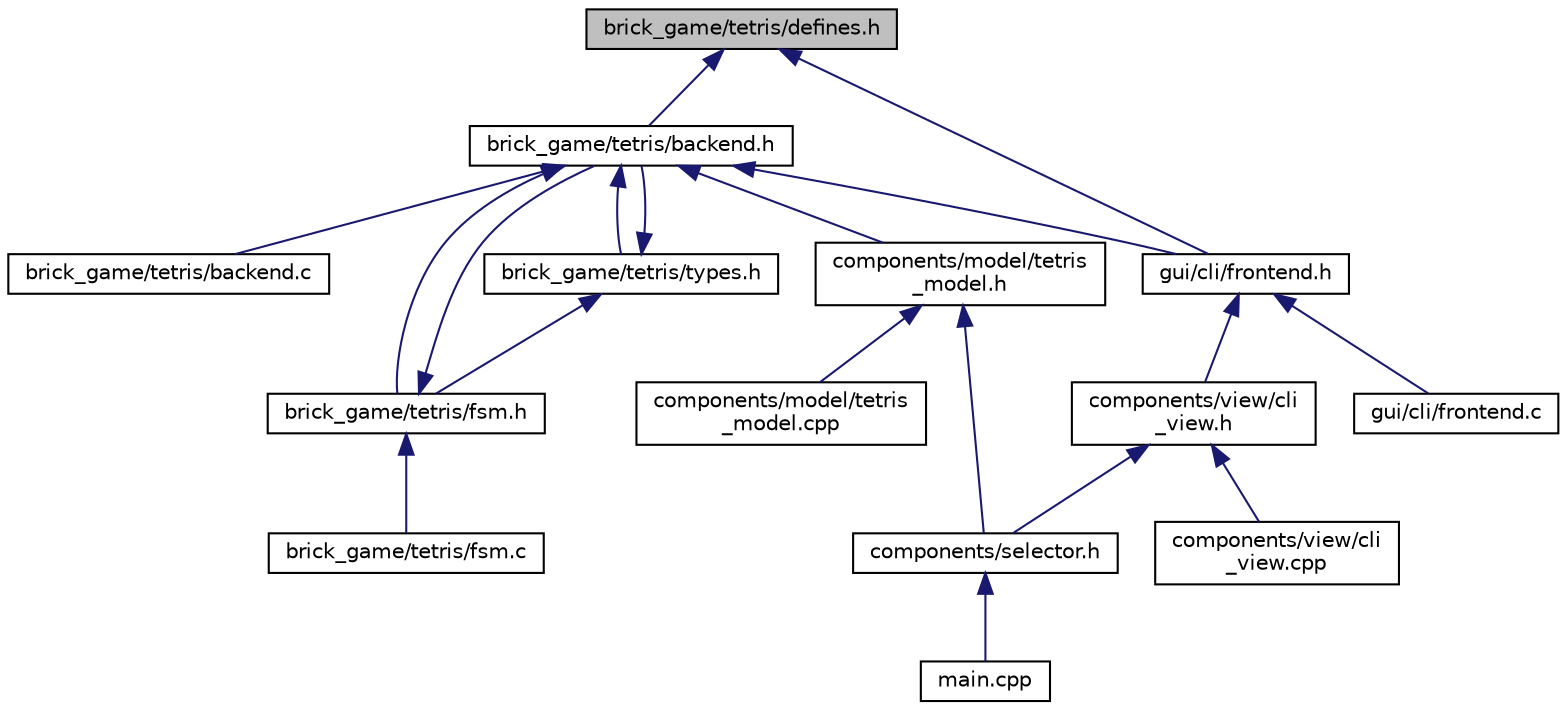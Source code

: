 digraph "brick_game/tetris/defines.h"
{
 // LATEX_PDF_SIZE
  edge [fontname="Helvetica",fontsize="10",labelfontname="Helvetica",labelfontsize="10"];
  node [fontname="Helvetica",fontsize="10",shape=record];
  Node1 [label="brick_game/tetris/defines.h",height=0.2,width=0.4,color="black", fillcolor="grey75", style="filled", fontcolor="black",tooltip="Заголовочный файл с параметрами тетриса."];
  Node1 -> Node2 [dir="back",color="midnightblue",fontsize="10",style="solid",fontname="Helvetica"];
  Node2 [label="brick_game/tetris/backend.h",height=0.2,width=0.4,color="black", fillcolor="white", style="filled",URL="$backend_8h.html",tooltip="Заголовочный файл основных функций тетриса."];
  Node2 -> Node3 [dir="back",color="midnightblue",fontsize="10",style="solid",fontname="Helvetica"];
  Node3 [label="brick_game/tetris/backend.c",height=0.2,width=0.4,color="black", fillcolor="white", style="filled",URL="$backend_8c.html",tooltip="Основные функции работы тетриса."];
  Node2 -> Node4 [dir="back",color="midnightblue",fontsize="10",style="solid",fontname="Helvetica"];
  Node4 [label="brick_game/tetris/fsm.h",height=0.2,width=0.4,color="black", fillcolor="white", style="filled",URL="$fsm_8h.html",tooltip="Заголовочный файл функций конечного автомата тетриса."];
  Node4 -> Node2 [dir="back",color="midnightblue",fontsize="10",style="solid",fontname="Helvetica"];
  Node4 -> Node5 [dir="back",color="midnightblue",fontsize="10",style="solid",fontname="Helvetica"];
  Node5 [label="brick_game/tetris/fsm.c",height=0.2,width=0.4,color="black", fillcolor="white", style="filled",URL="$fsm_8c.html",tooltip="Функции конечного автомата тетриса."];
  Node2 -> Node6 [dir="back",color="midnightblue",fontsize="10",style="solid",fontname="Helvetica"];
  Node6 [label="brick_game/tetris/types.h",height=0.2,width=0.4,color="black", fillcolor="white", style="filled",URL="$tetris_2types_8h.html",tooltip="Заголовочный файл с типами тетриса."];
  Node6 -> Node2 [dir="back",color="midnightblue",fontsize="10",style="solid",fontname="Helvetica"];
  Node6 -> Node4 [dir="back",color="midnightblue",fontsize="10",style="solid",fontname="Helvetica"];
  Node2 -> Node7 [dir="back",color="midnightblue",fontsize="10",style="solid",fontname="Helvetica"];
  Node7 [label="components/model/tetris\l_model.h",height=0.2,width=0.4,color="black", fillcolor="white", style="filled",URL="$tetris__model_8h.html",tooltip="Заголовочный файл класса TetrisModel."];
  Node7 -> Node8 [dir="back",color="midnightblue",fontsize="10",style="solid",fontname="Helvetica"];
  Node8 [label="components/model/tetris\l_model.cpp",height=0.2,width=0.4,color="black", fillcolor="white", style="filled",URL="$tetris__model_8cpp.html",tooltip="Методы класса TetrisModel."];
  Node7 -> Node9 [dir="back",color="midnightblue",fontsize="10",style="solid",fontname="Helvetica"];
  Node9 [label="components/selector.h",height=0.2,width=0.4,color="black", fillcolor="white", style="filled",URL="$selector_8h_source.html",tooltip=" "];
  Node9 -> Node10 [dir="back",color="midnightblue",fontsize="10",style="solid",fontname="Helvetica"];
  Node10 [label="main.cpp",height=0.2,width=0.4,color="black", fillcolor="white", style="filled",URL="$main_8cpp.html",tooltip="Основной файл, запускающий программу."];
  Node2 -> Node11 [dir="back",color="midnightblue",fontsize="10",style="solid",fontname="Helvetica"];
  Node11 [label="gui/cli/frontend.h",height=0.2,width=0.4,color="black", fillcolor="white", style="filled",URL="$frontend_8h.html",tooltip="Заголовочныый файл библиотеки отрисовки интерфейса."];
  Node11 -> Node12 [dir="back",color="midnightblue",fontsize="10",style="solid",fontname="Helvetica"];
  Node12 [label="components/view/cli\l_view.h",height=0.2,width=0.4,color="black", fillcolor="white", style="filled",URL="$cli__view_8h.html",tooltip="Заголовочный файл класса CliView."];
  Node12 -> Node9 [dir="back",color="midnightblue",fontsize="10",style="solid",fontname="Helvetica"];
  Node12 -> Node13 [dir="back",color="midnightblue",fontsize="10",style="solid",fontname="Helvetica"];
  Node13 [label="components/view/cli\l_view.cpp",height=0.2,width=0.4,color="black", fillcolor="white", style="filled",URL="$cli__view_8cpp.html",tooltip="Файл с методами класса CliView."];
  Node11 -> Node14 [dir="back",color="midnightblue",fontsize="10",style="solid",fontname="Helvetica"];
  Node14 [label="gui/cli/frontend.c",height=0.2,width=0.4,color="black", fillcolor="white", style="filled",URL="$frontend_8c.html",tooltip="Функции отрисовки интерфейса в окне консоли."];
  Node1 -> Node11 [dir="back",color="midnightblue",fontsize="10",style="solid",fontname="Helvetica"];
}
